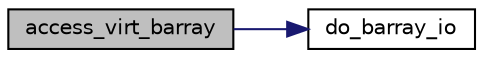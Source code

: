 digraph "access_virt_barray"
{
 // LATEX_PDF_SIZE
  bgcolor="transparent";
  edge [fontname="Helvetica",fontsize="10",labelfontname="Helvetica",labelfontsize="10"];
  node [fontname="Helvetica",fontsize="10",shape=record];
  rankdir="LR";
  Node0 [label="access_virt_barray",height=0.2,width=0.4,color="black", fillcolor="grey75", style="filled", fontcolor="black",tooltip=" "];
  Node0 -> Node1 [color="midnightblue",fontsize="10",style="solid"];
  Node1 [label="do_barray_io",height=0.2,width=0.4,color="black",URL="$jmemmgr_8c.html#a8f64ed614b3f9e619825d7ffe415fe78",tooltip=" "];
}
